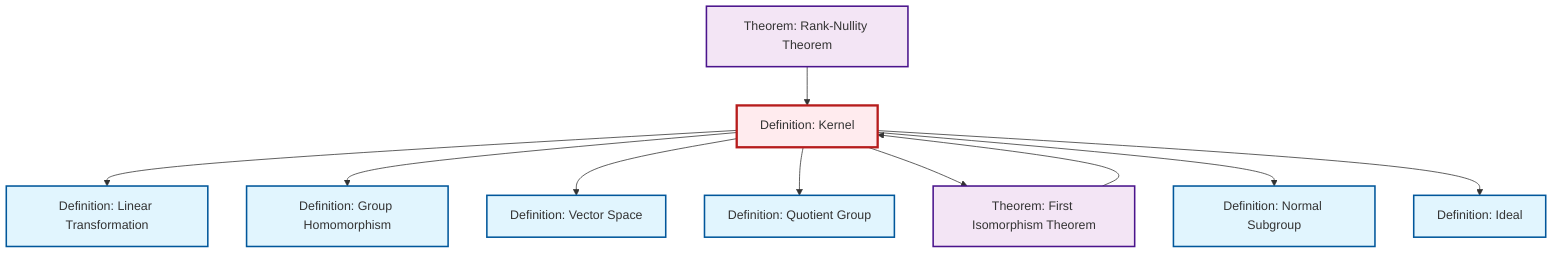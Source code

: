 graph TD
    classDef definition fill:#e1f5fe,stroke:#01579b,stroke-width:2px
    classDef theorem fill:#f3e5f5,stroke:#4a148c,stroke-width:2px
    classDef axiom fill:#fff3e0,stroke:#e65100,stroke-width:2px
    classDef example fill:#e8f5e9,stroke:#1b5e20,stroke-width:2px
    classDef current fill:#ffebee,stroke:#b71c1c,stroke-width:3px
    def-kernel["Definition: Kernel"]:::definition
    def-normal-subgroup["Definition: Normal Subgroup"]:::definition
    thm-first-isomorphism["Theorem: First Isomorphism Theorem"]:::theorem
    def-ideal["Definition: Ideal"]:::definition
    def-homomorphism["Definition: Group Homomorphism"]:::definition
    def-linear-transformation["Definition: Linear Transformation"]:::definition
    def-vector-space["Definition: Vector Space"]:::definition
    thm-rank-nullity["Theorem: Rank-Nullity Theorem"]:::theorem
    def-quotient-group["Definition: Quotient Group"]:::definition
    def-kernel --> def-linear-transformation
    def-kernel --> def-homomorphism
    def-kernel --> def-vector-space
    thm-first-isomorphism --> def-kernel
    def-kernel --> def-quotient-group
    def-kernel --> thm-first-isomorphism
    def-kernel --> def-normal-subgroup
    def-kernel --> def-ideal
    thm-rank-nullity --> def-kernel
    class def-kernel current